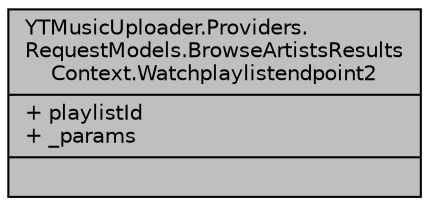 digraph "YTMusicUploader.Providers.RequestModels.BrowseArtistsResultsContext.Watchplaylistendpoint2"
{
 // LATEX_PDF_SIZE
  edge [fontname="Helvetica",fontsize="10",labelfontname="Helvetica",labelfontsize="10"];
  node [fontname="Helvetica",fontsize="10",shape=record];
  Node1 [label="{YTMusicUploader.Providers.\lRequestModels.BrowseArtistsResults\lContext.Watchplaylistendpoint2\n|+ playlistId\l+ _params\l|}",height=0.2,width=0.4,color="black", fillcolor="grey75", style="filled", fontcolor="black",tooltip=" "];
}
